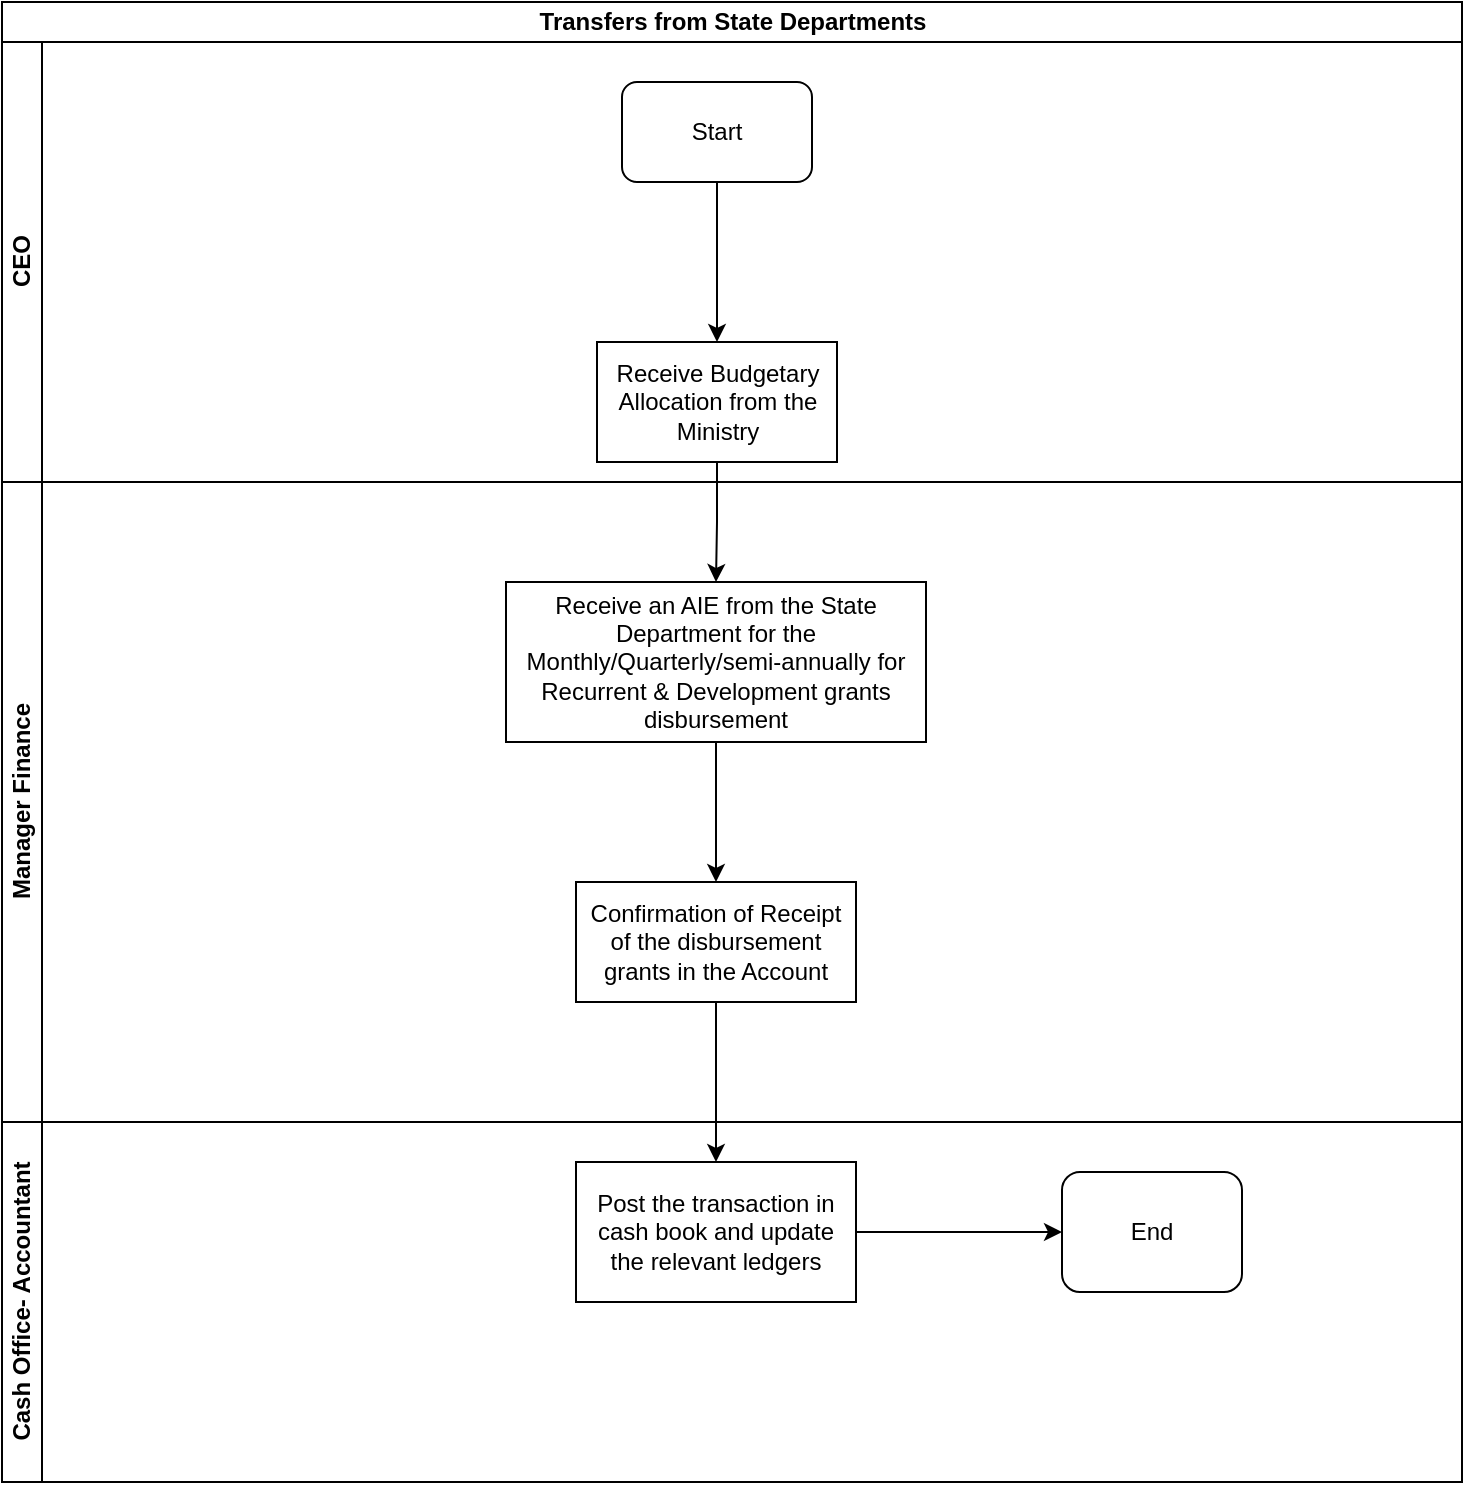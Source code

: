 <mxfile version="14.1.8" type="github">
  <diagram id="dWZGJ-d_4HyBxlwed8cT" name="Page-1">
    <mxGraphModel dx="1038" dy="547" grid="1" gridSize="10" guides="1" tooltips="1" connect="1" arrows="1" fold="1" page="1" pageScale="1" pageWidth="1169" pageHeight="827" math="0" shadow="0">
      <root>
        <mxCell id="0" />
        <mxCell id="1" parent="0" />
        <mxCell id="_AZ3pP7ZgK6MQPn-EBOW-1" value="Transfers from State Departments" style="swimlane;html=1;childLayout=stackLayout;resizeParent=1;resizeParentMax=0;horizontal=1;startSize=20;horizontalStack=0;" vertex="1" parent="1">
          <mxGeometry x="230" y="20" width="730" height="740" as="geometry" />
        </mxCell>
        <mxCell id="_AZ3pP7ZgK6MQPn-EBOW-2" value="CEO" style="swimlane;html=1;startSize=20;horizontal=0;" vertex="1" parent="_AZ3pP7ZgK6MQPn-EBOW-1">
          <mxGeometry y="20" width="730" height="220" as="geometry" />
        </mxCell>
        <mxCell id="_AZ3pP7ZgK6MQPn-EBOW-5" value="Start" style="rounded=1;whiteSpace=wrap;html=1;" vertex="1" parent="_AZ3pP7ZgK6MQPn-EBOW-2">
          <mxGeometry x="310" y="20" width="95" height="50" as="geometry" />
        </mxCell>
        <mxCell id="_AZ3pP7ZgK6MQPn-EBOW-8" value="Receive Budgetary Allocation from the Ministry" style="rounded=0;whiteSpace=wrap;html=1;" vertex="1" parent="_AZ3pP7ZgK6MQPn-EBOW-2">
          <mxGeometry x="297.5" y="150" width="120" height="60" as="geometry" />
        </mxCell>
        <mxCell id="_AZ3pP7ZgK6MQPn-EBOW-7" value="" style="edgeStyle=orthogonalEdgeStyle;rounded=0;orthogonalLoop=1;jettySize=auto;html=1;" edge="1" parent="_AZ3pP7ZgK6MQPn-EBOW-2" source="_AZ3pP7ZgK6MQPn-EBOW-5" target="_AZ3pP7ZgK6MQPn-EBOW-8">
          <mxGeometry relative="1" as="geometry">
            <mxPoint x="357.5" y="135" as="targetPoint" />
          </mxGeometry>
        </mxCell>
        <mxCell id="_AZ3pP7ZgK6MQPn-EBOW-3" value="Manager Finance" style="swimlane;html=1;startSize=20;horizontal=0;" vertex="1" parent="_AZ3pP7ZgK6MQPn-EBOW-1">
          <mxGeometry y="240" width="730" height="320" as="geometry" />
        </mxCell>
        <mxCell id="_AZ3pP7ZgK6MQPn-EBOW-9" value="Receive an AIE from the State Department for the Monthly/Quarterly/semi-annually for Recurrent &amp;amp; Development grants disbursement " style="whiteSpace=wrap;html=1;rounded=0;" vertex="1" parent="_AZ3pP7ZgK6MQPn-EBOW-3">
          <mxGeometry x="252" y="50" width="210" height="80" as="geometry" />
        </mxCell>
        <mxCell id="_AZ3pP7ZgK6MQPn-EBOW-11" value="Confirmation of Receipt of the disbursement grants in the Account" style="whiteSpace=wrap;html=1;rounded=0;" vertex="1" parent="_AZ3pP7ZgK6MQPn-EBOW-3">
          <mxGeometry x="287" y="200" width="140" height="60" as="geometry" />
        </mxCell>
        <mxCell id="_AZ3pP7ZgK6MQPn-EBOW-12" value="" style="edgeStyle=orthogonalEdgeStyle;rounded=0;orthogonalLoop=1;jettySize=auto;html=1;" edge="1" parent="_AZ3pP7ZgK6MQPn-EBOW-3" source="_AZ3pP7ZgK6MQPn-EBOW-9" target="_AZ3pP7ZgK6MQPn-EBOW-11">
          <mxGeometry relative="1" as="geometry" />
        </mxCell>
        <mxCell id="_AZ3pP7ZgK6MQPn-EBOW-4" value="Cash Office- Accountant" style="swimlane;html=1;startSize=20;horizontal=0;" vertex="1" parent="_AZ3pP7ZgK6MQPn-EBOW-1">
          <mxGeometry y="560" width="730" height="180" as="geometry" />
        </mxCell>
        <mxCell id="_AZ3pP7ZgK6MQPn-EBOW-13" value="Post the transaction in cash book and update the relevant ledgers" style="whiteSpace=wrap;html=1;rounded=0;" vertex="1" parent="_AZ3pP7ZgK6MQPn-EBOW-4">
          <mxGeometry x="287" y="20" width="140" height="70" as="geometry" />
        </mxCell>
        <mxCell id="_AZ3pP7ZgK6MQPn-EBOW-17" value="End" style="rounded=1;whiteSpace=wrap;html=1;" vertex="1" parent="_AZ3pP7ZgK6MQPn-EBOW-4">
          <mxGeometry x="530" y="25" width="90" height="60" as="geometry" />
        </mxCell>
        <mxCell id="_AZ3pP7ZgK6MQPn-EBOW-16" value="" style="edgeStyle=orthogonalEdgeStyle;rounded=0;orthogonalLoop=1;jettySize=auto;html=1;" edge="1" parent="_AZ3pP7ZgK6MQPn-EBOW-4" source="_AZ3pP7ZgK6MQPn-EBOW-13" target="_AZ3pP7ZgK6MQPn-EBOW-17">
          <mxGeometry relative="1" as="geometry">
            <mxPoint x="517" y="55" as="targetPoint" />
          </mxGeometry>
        </mxCell>
        <mxCell id="_AZ3pP7ZgK6MQPn-EBOW-10" value="" style="edgeStyle=orthogonalEdgeStyle;rounded=0;orthogonalLoop=1;jettySize=auto;html=1;" edge="1" parent="_AZ3pP7ZgK6MQPn-EBOW-1" source="_AZ3pP7ZgK6MQPn-EBOW-8" target="_AZ3pP7ZgK6MQPn-EBOW-9">
          <mxGeometry relative="1" as="geometry" />
        </mxCell>
        <mxCell id="_AZ3pP7ZgK6MQPn-EBOW-14" value="" style="edgeStyle=orthogonalEdgeStyle;rounded=0;orthogonalLoop=1;jettySize=auto;html=1;" edge="1" parent="_AZ3pP7ZgK6MQPn-EBOW-1" source="_AZ3pP7ZgK6MQPn-EBOW-11" target="_AZ3pP7ZgK6MQPn-EBOW-13">
          <mxGeometry relative="1" as="geometry" />
        </mxCell>
      </root>
    </mxGraphModel>
  </diagram>
</mxfile>
